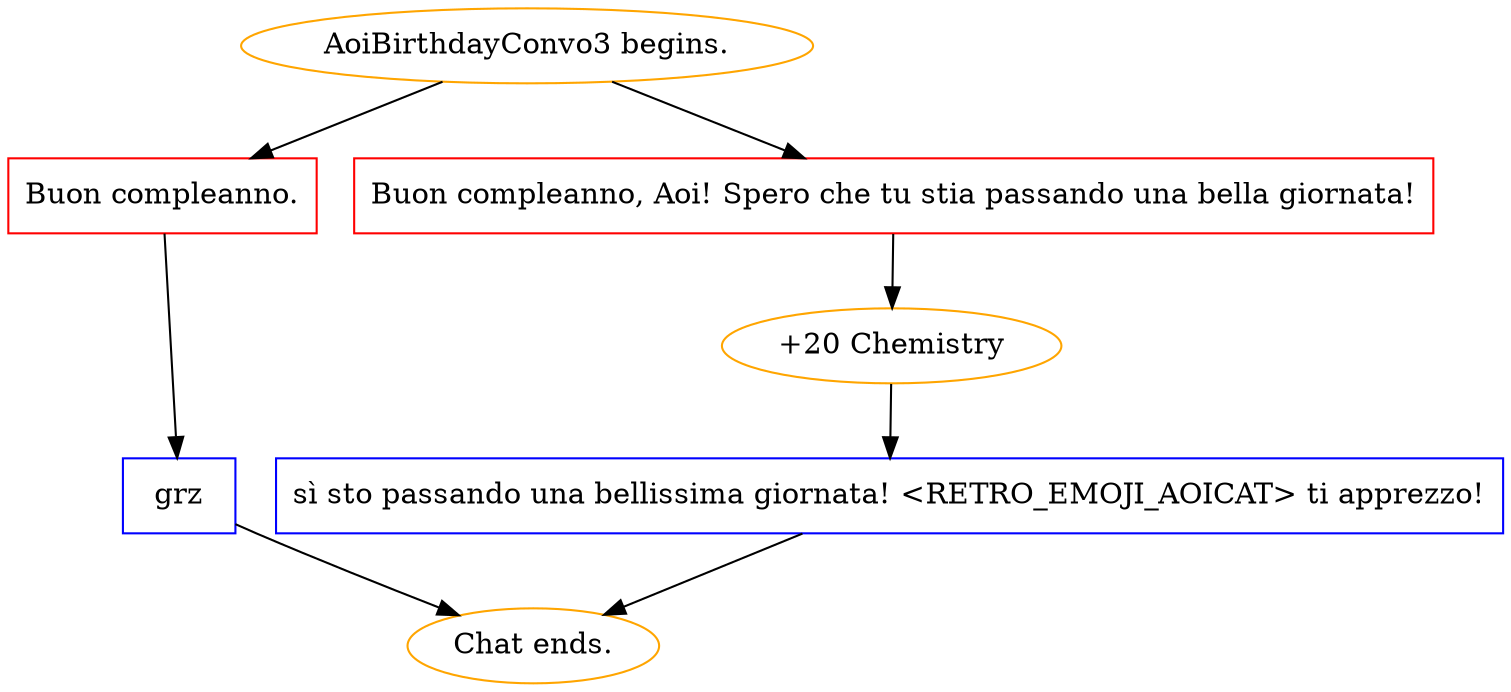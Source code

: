 digraph {
	"AoiBirthdayConvo3 begins." [color=orange];
		"AoiBirthdayConvo3 begins." -> j1524748870;
		"AoiBirthdayConvo3 begins." -> j4127091052;
	j1524748870 [label="Buon compleanno.",shape=box,color=red];
		j1524748870 -> j4291717110;
	j4127091052 [label="Buon compleanno, Aoi! Spero che tu stia passando una bella giornata!",shape=box,color=red];
		j4127091052 -> j855029295;
	j4291717110 [label="grz",shape=box,color=blue];
		j4291717110 -> "Chat ends.";
	j855029295 [label="+20 Chemistry",color=orange];
		j855029295 -> j2176528077;
	"Chat ends." [color=orange];
	j2176528077 [label="sì sto passando una bellissima giornata! <RETRO_EMOJI_AOICAT> ti apprezzo!",shape=box,color=blue];
		j2176528077 -> "Chat ends.";
}